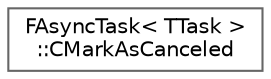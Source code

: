 digraph "Graphical Class Hierarchy"
{
 // INTERACTIVE_SVG=YES
 // LATEX_PDF_SIZE
  bgcolor="transparent";
  edge [fontname=Helvetica,fontsize=10,labelfontname=Helvetica,labelfontsize=10];
  node [fontname=Helvetica,fontsize=10,shape=box,height=0.2,width=0.4];
  rankdir="LR";
  Node0 [id="Node000000",label="FAsyncTask\< TTask \>\l::CMarkAsCanceled",height=0.2,width=0.4,color="grey40", fillcolor="white", style="filled",URL="$df/dbf/structFAsyncTask_1_1CMarkAsCanceled.html",tooltip=" "];
}
